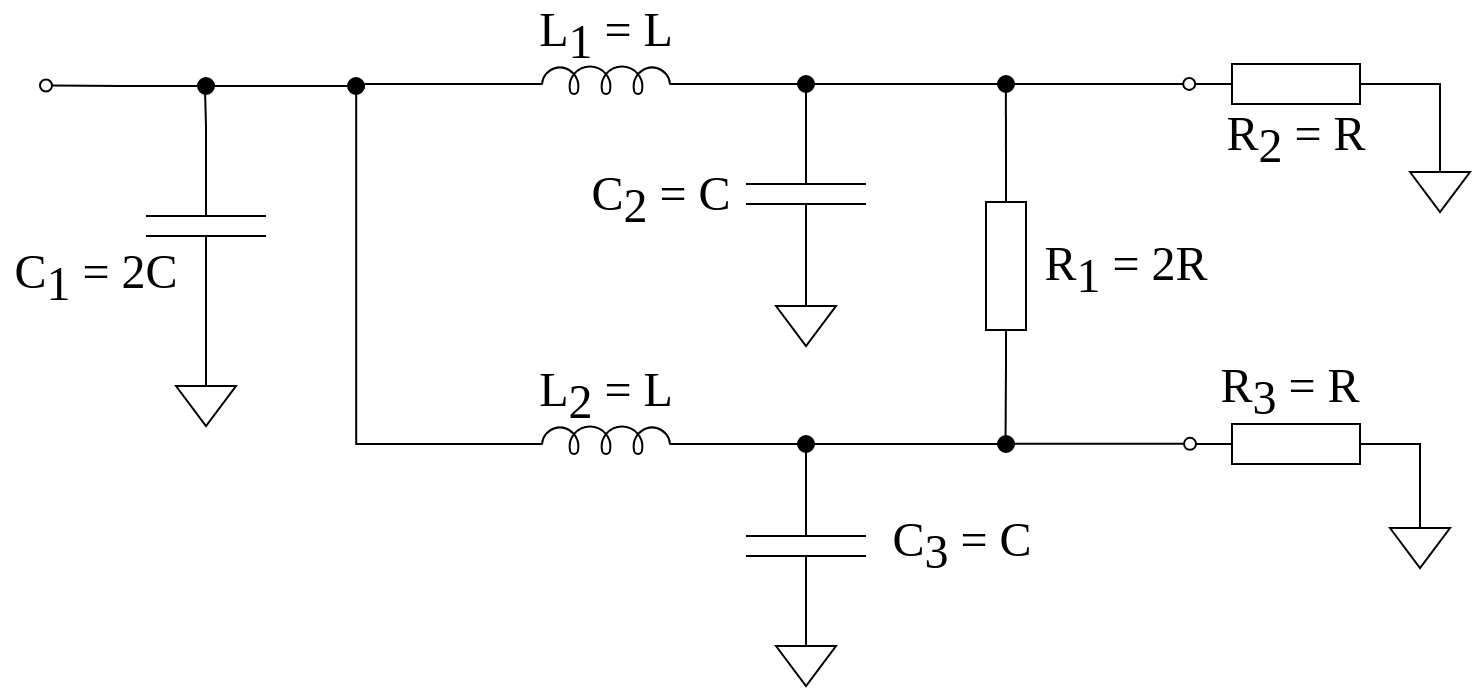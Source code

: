 <mxfile version="24.4.13" type="device">
  <diagram name="Page-1" id="AijA9dL8QZY5PD7OZAZa">
    <mxGraphModel dx="954" dy="765" grid="1" gridSize="1" guides="1" tooltips="1" connect="1" arrows="1" fold="1" page="0" pageScale="1" pageWidth="827" pageHeight="1169" math="1" shadow="0">
      <root>
        <mxCell id="0" />
        <mxCell id="1" parent="0" />
        <mxCell id="fYmon5aHTlqluAU1aPAS-7" style="edgeStyle=orthogonalEdgeStyle;rounded=0;orthogonalLoop=1;jettySize=auto;html=1;exitX=1;exitY=0.645;exitDx=0;exitDy=0;exitPerimeter=0;entryX=0.1;entryY=0.5;entryDx=0;entryDy=0;entryPerimeter=0;endArrow=none;endFill=0;" parent="1" source="fYmon5aHTlqluAU1aPAS-1" target="fYmon5aHTlqluAU1aPAS-8" edge="1">
          <mxGeometry relative="1" as="geometry">
            <mxPoint x="450" y="359" as="targetPoint" />
          </mxGeometry>
        </mxCell>
        <mxCell id="fYmon5aHTlqluAU1aPAS-1" value="" style="pointerEvents=1;verticalLabelPosition=bottom;shadow=0;dashed=0;align=center;html=1;verticalAlign=top;shape=mxgraph.electrical.inductors.inductor_5;" parent="1" vertex="1">
          <mxGeometry x="330" y="350" width="100" height="14" as="geometry" />
        </mxCell>
        <mxCell id="fYmon5aHTlqluAU1aPAS-2" value="" style="pointerEvents=1;verticalLabelPosition=bottom;shadow=0;dashed=0;align=center;html=1;verticalAlign=top;shape=mxgraph.electrical.resistors.resistor_1;" parent="1" vertex="1">
          <mxGeometry x="675" y="349" width="100" height="20" as="geometry" />
        </mxCell>
        <mxCell id="fYmon5aHTlqluAU1aPAS-3" value="" style="pointerEvents=1;verticalLabelPosition=bottom;shadow=0;dashed=0;align=center;html=1;verticalAlign=top;shape=mxgraph.electrical.capacitors.capacitor_1;direction=south;" parent="1" vertex="1">
          <mxGeometry x="150" y="380" width="60" height="100" as="geometry" />
        </mxCell>
        <mxCell id="fYmon5aHTlqluAU1aPAS-4" value="" style="pointerEvents=1;verticalLabelPosition=bottom;shadow=0;dashed=0;align=center;html=1;verticalAlign=top;shape=mxgraph.electrical.inductors.inductor_5;" parent="1" vertex="1">
          <mxGeometry x="330" y="530" width="100" height="14" as="geometry" />
        </mxCell>
        <mxCell id="fYmon5aHTlqluAU1aPAS-5" value="" style="pointerEvents=1;verticalLabelPosition=bottom;shadow=0;dashed=0;align=center;html=1;verticalAlign=top;shape=mxgraph.electrical.capacitors.capacitor_1;direction=south;" parent="1" vertex="1">
          <mxGeometry x="450" y="364" width="60" height="100" as="geometry" />
        </mxCell>
        <mxCell id="fYmon5aHTlqluAU1aPAS-6" value="" style="pointerEvents=1;verticalLabelPosition=bottom;shadow=0;dashed=0;align=center;html=1;verticalAlign=top;shape=mxgraph.electrical.capacitors.capacitor_1;direction=south;" parent="1" vertex="1">
          <mxGeometry x="450" y="540" width="60" height="100" as="geometry" />
        </mxCell>
        <mxCell id="fYmon5aHTlqluAU1aPAS-8" value="" style="verticalLabelPosition=bottom;shadow=0;dashed=0;align=center;html=1;verticalAlign=top;shape=mxgraph.electrical.logic_gates.inverting_contact;fillColor=#000000;" parent="1" vertex="1">
          <mxGeometry x="475" y="354" width="10" height="10" as="geometry" />
        </mxCell>
        <mxCell id="fYmon5aHTlqluAU1aPAS-9" style="edgeStyle=orthogonalEdgeStyle;rounded=0;orthogonalLoop=1;jettySize=auto;html=1;exitX=0;exitY=0.5;exitDx=0;exitDy=0;exitPerimeter=0;entryX=0.5;entryY=0.889;entryDx=0;entryDy=0;entryPerimeter=0;endArrow=none;endFill=0;" parent="1" source="fYmon5aHTlqluAU1aPAS-5" target="fYmon5aHTlqluAU1aPAS-8" edge="1">
          <mxGeometry relative="1" as="geometry" />
        </mxCell>
        <mxCell id="fYmon5aHTlqluAU1aPAS-11" value="" style="pointerEvents=1;verticalLabelPosition=bottom;shadow=0;dashed=0;align=center;html=1;verticalAlign=top;shape=mxgraph.electrical.resistors.resistor_1;" parent="1" vertex="1">
          <mxGeometry x="675" y="529" width="100" height="20" as="geometry" />
        </mxCell>
        <mxCell id="fYmon5aHTlqluAU1aPAS-12" value="" style="pointerEvents=1;verticalLabelPosition=bottom;shadow=0;dashed=0;align=center;html=1;verticalAlign=top;shape=mxgraph.electrical.resistors.resistor_1;direction=south;" parent="1" vertex="1">
          <mxGeometry x="570" y="400" width="20" height="100" as="geometry" />
        </mxCell>
        <mxCell id="fYmon5aHTlqluAU1aPAS-15" value="" style="verticalLabelPosition=bottom;shadow=0;dashed=0;align=center;html=1;verticalAlign=top;shape=mxgraph.electrical.logic_gates.inverting_contact;fillColor=#000000;" parent="1" vertex="1">
          <mxGeometry x="250" y="355" width="10" height="10" as="geometry" />
        </mxCell>
        <mxCell id="fYmon5aHTlqluAU1aPAS-16" style="edgeStyle=orthogonalEdgeStyle;rounded=0;orthogonalLoop=1;jettySize=auto;html=1;exitX=0;exitY=0.645;exitDx=0;exitDy=0;exitPerimeter=0;entryX=0.764;entryY=0.588;entryDx=0;entryDy=0;entryPerimeter=0;endArrow=none;endFill=0;" parent="1" source="fYmon5aHTlqluAU1aPAS-1" target="fYmon5aHTlqluAU1aPAS-15" edge="1">
          <mxGeometry relative="1" as="geometry">
            <Array as="points">
              <mxPoint x="259" y="359" />
              <mxPoint x="259" y="361" />
            </Array>
          </mxGeometry>
        </mxCell>
        <mxCell id="fYmon5aHTlqluAU1aPAS-18" style="edgeStyle=orthogonalEdgeStyle;rounded=0;orthogonalLoop=1;jettySize=auto;html=1;exitX=0;exitY=0.645;exitDx=0;exitDy=0;exitPerimeter=0;entryX=0.51;entryY=0.875;entryDx=0;entryDy=0;entryPerimeter=0;endArrow=none;endFill=0;" parent="1" source="fYmon5aHTlqluAU1aPAS-4" target="fYmon5aHTlqluAU1aPAS-15" edge="1">
          <mxGeometry relative="1" as="geometry" />
        </mxCell>
        <mxCell id="fYmon5aHTlqluAU1aPAS-19" value="" style="verticalLabelPosition=bottom;shadow=0;dashed=0;align=center;html=1;verticalAlign=top;shape=mxgraph.electrical.logic_gates.inverting_contact;fillColor=#000000;" parent="1" vertex="1">
          <mxGeometry x="575" y="354" width="10" height="10" as="geometry" />
        </mxCell>
        <mxCell id="fYmon5aHTlqluAU1aPAS-20" value="" style="verticalLabelPosition=bottom;shadow=0;dashed=0;align=center;html=1;verticalAlign=top;shape=mxgraph.electrical.logic_gates.inverting_contact;fillColor=#000000;" parent="1" vertex="1">
          <mxGeometry x="575" y="534" width="10" height="10" as="geometry" />
        </mxCell>
        <mxCell id="fYmon5aHTlqluAU1aPAS-21" style="edgeStyle=orthogonalEdgeStyle;rounded=0;orthogonalLoop=1;jettySize=auto;html=1;exitX=0.9;exitY=0.5;exitDx=0;exitDy=0;exitPerimeter=0;entryX=0.1;entryY=0.5;entryDx=0;entryDy=0;entryPerimeter=0;endArrow=none;endFill=0;" parent="1" source="fYmon5aHTlqluAU1aPAS-8" target="fYmon5aHTlqluAU1aPAS-19" edge="1">
          <mxGeometry relative="1" as="geometry" />
        </mxCell>
        <mxCell id="fYmon5aHTlqluAU1aPAS-23" value="" style="verticalLabelPosition=bottom;shadow=0;dashed=0;align=center;html=1;verticalAlign=top;shape=mxgraph.electrical.logic_gates.inverting_contact;fillColor=#000000;" parent="1" vertex="1">
          <mxGeometry x="475" y="534" width="10" height="10" as="geometry" />
        </mxCell>
        <mxCell id="fYmon5aHTlqluAU1aPAS-24" style="edgeStyle=orthogonalEdgeStyle;rounded=0;orthogonalLoop=1;jettySize=auto;html=1;exitX=1;exitY=0.645;exitDx=0;exitDy=0;exitPerimeter=0;entryX=0.1;entryY=0.5;entryDx=0;entryDy=0;entryPerimeter=0;endArrow=none;endFill=0;" parent="1" source="fYmon5aHTlqluAU1aPAS-4" target="fYmon5aHTlqluAU1aPAS-23" edge="1">
          <mxGeometry relative="1" as="geometry" />
        </mxCell>
        <mxCell id="fYmon5aHTlqluAU1aPAS-25" style="edgeStyle=orthogonalEdgeStyle;rounded=0;orthogonalLoop=1;jettySize=auto;html=1;exitX=0;exitY=0.5;exitDx=0;exitDy=0;exitPerimeter=0;entryX=0.516;entryY=0.824;entryDx=0;entryDy=0;entryPerimeter=0;endArrow=none;endFill=0;" parent="1" source="fYmon5aHTlqluAU1aPAS-6" target="fYmon5aHTlqluAU1aPAS-23" edge="1">
          <mxGeometry relative="1" as="geometry" />
        </mxCell>
        <mxCell id="fYmon5aHTlqluAU1aPAS-26" style="edgeStyle=orthogonalEdgeStyle;rounded=0;orthogonalLoop=1;jettySize=auto;html=1;exitX=0.9;exitY=0.5;exitDx=0;exitDy=0;exitPerimeter=0;entryX=0.1;entryY=0.5;entryDx=0;entryDy=0;entryPerimeter=0;endArrow=none;endFill=0;" parent="1" source="fYmon5aHTlqluAU1aPAS-23" target="fYmon5aHTlqluAU1aPAS-20" edge="1">
          <mxGeometry relative="1" as="geometry" />
        </mxCell>
        <mxCell id="fYmon5aHTlqluAU1aPAS-27" style="edgeStyle=orthogonalEdgeStyle;rounded=0;orthogonalLoop=1;jettySize=auto;html=1;exitX=1;exitY=0.5;exitDx=0;exitDy=0;exitPerimeter=0;entryX=0.477;entryY=0.211;entryDx=0;entryDy=0;entryPerimeter=0;endArrow=none;endFill=0;" parent="1" source="fYmon5aHTlqluAU1aPAS-12" target="fYmon5aHTlqluAU1aPAS-20" edge="1">
          <mxGeometry relative="1" as="geometry" />
        </mxCell>
        <mxCell id="fYmon5aHTlqluAU1aPAS-29" style="edgeStyle=orthogonalEdgeStyle;rounded=0;orthogonalLoop=1;jettySize=auto;html=1;exitX=0;exitY=0.5;exitDx=0;exitDy=0;exitPerimeter=0;entryX=0.493;entryY=0.847;entryDx=0;entryDy=0;entryPerimeter=0;endArrow=none;endFill=0;" parent="1" source="fYmon5aHTlqluAU1aPAS-12" target="fYmon5aHTlqluAU1aPAS-19" edge="1">
          <mxGeometry relative="1" as="geometry" />
        </mxCell>
        <mxCell id="fYmon5aHTlqluAU1aPAS-30" value="" style="pointerEvents=1;verticalLabelPosition=bottom;shadow=0;dashed=0;align=center;html=1;verticalAlign=top;shape=mxgraph.electrical.signal_sources.signal_ground;" parent="1" vertex="1">
          <mxGeometry x="165" y="500" width="30" height="30" as="geometry" />
        </mxCell>
        <mxCell id="fYmon5aHTlqluAU1aPAS-31" value="" style="pointerEvents=1;verticalLabelPosition=bottom;shadow=0;dashed=0;align=center;html=1;verticalAlign=top;shape=mxgraph.electrical.signal_sources.signal_ground;" parent="1" vertex="1">
          <mxGeometry x="465" y="460" width="30" height="30" as="geometry" />
        </mxCell>
        <mxCell id="fYmon5aHTlqluAU1aPAS-32" value="" style="pointerEvents=1;verticalLabelPosition=bottom;shadow=0;dashed=0;align=center;html=1;verticalAlign=top;shape=mxgraph.electrical.signal_sources.signal_ground;" parent="1" vertex="1">
          <mxGeometry x="465" y="630" width="30" height="30" as="geometry" />
        </mxCell>
        <mxCell id="fYmon5aHTlqluAU1aPAS-33" style="edgeStyle=orthogonalEdgeStyle;rounded=0;orthogonalLoop=1;jettySize=auto;html=1;exitX=1;exitY=0.5;exitDx=0;exitDy=0;exitPerimeter=0;entryX=0.5;entryY=0;entryDx=0;entryDy=0;entryPerimeter=0;endArrow=none;endFill=0;" parent="1" source="fYmon5aHTlqluAU1aPAS-5" target="fYmon5aHTlqluAU1aPAS-31" edge="1">
          <mxGeometry relative="1" as="geometry" />
        </mxCell>
        <mxCell id="fYmon5aHTlqluAU1aPAS-34" style="edgeStyle=orthogonalEdgeStyle;rounded=0;orthogonalLoop=1;jettySize=auto;html=1;exitX=1;exitY=0.5;exitDx=0;exitDy=0;exitPerimeter=0;entryX=0.5;entryY=0;entryDx=0;entryDy=0;entryPerimeter=0;endArrow=none;endFill=0;" parent="1" source="fYmon5aHTlqluAU1aPAS-6" target="fYmon5aHTlqluAU1aPAS-32" edge="1">
          <mxGeometry relative="1" as="geometry" />
        </mxCell>
        <mxCell id="fYmon5aHTlqluAU1aPAS-35" style="edgeStyle=orthogonalEdgeStyle;rounded=0;orthogonalLoop=1;jettySize=auto;html=1;exitX=1;exitY=0.5;exitDx=0;exitDy=0;exitPerimeter=0;entryX=0.5;entryY=0;entryDx=0;entryDy=0;entryPerimeter=0;endArrow=none;endFill=0;" parent="1" source="fYmon5aHTlqluAU1aPAS-3" target="fYmon5aHTlqluAU1aPAS-30" edge="1">
          <mxGeometry relative="1" as="geometry" />
        </mxCell>
        <mxCell id="fYmon5aHTlqluAU1aPAS-45" style="edgeStyle=orthogonalEdgeStyle;rounded=0;orthogonalLoop=1;jettySize=auto;html=1;exitX=0.1;exitY=0.5;exitDx=0;exitDy=0;exitPerimeter=0;endArrow=oval;endFill=0;" parent="1" source="fYmon5aHTlqluAU1aPAS-42" edge="1">
          <mxGeometry relative="1" as="geometry">
            <mxPoint x="100" y="359.75" as="targetPoint" />
            <mxPoint x="156" y="359.75" as="sourcePoint" />
          </mxGeometry>
        </mxCell>
        <mxCell id="fYmon5aHTlqluAU1aPAS-42" value="" style="verticalLabelPosition=bottom;shadow=0;dashed=0;align=center;html=1;verticalAlign=top;shape=mxgraph.electrical.logic_gates.inverting_contact;fillColor=#000000;" parent="1" vertex="1">
          <mxGeometry x="175" y="355" width="10" height="10" as="geometry" />
        </mxCell>
        <mxCell id="fYmon5aHTlqluAU1aPAS-43" style="edgeStyle=orthogonalEdgeStyle;rounded=0;orthogonalLoop=1;jettySize=auto;html=1;exitX=0.1;exitY=0.5;exitDx=0;exitDy=0;exitPerimeter=0;entryX=0.9;entryY=0.5;entryDx=0;entryDy=0;entryPerimeter=0;endArrow=none;endFill=0;" parent="1" source="fYmon5aHTlqluAU1aPAS-15" target="fYmon5aHTlqluAU1aPAS-42" edge="1">
          <mxGeometry relative="1" as="geometry" />
        </mxCell>
        <mxCell id="fYmon5aHTlqluAU1aPAS-44" style="edgeStyle=orthogonalEdgeStyle;rounded=0;orthogonalLoop=1;jettySize=auto;html=1;exitX=0;exitY=0.5;exitDx=0;exitDy=0;exitPerimeter=0;entryX=0.455;entryY=0.894;entryDx=0;entryDy=0;entryPerimeter=0;endArrow=none;endFill=0;" parent="1" source="fYmon5aHTlqluAU1aPAS-3" target="fYmon5aHTlqluAU1aPAS-42" edge="1">
          <mxGeometry relative="1" as="geometry" />
        </mxCell>
        <mxCell id="fYmon5aHTlqluAU1aPAS-47" value="&lt;font style=&quot;font-size: 24px;&quot; face=&quot;Times New Roman&quot;&gt;C&lt;sub style=&quot;font-size: 24px;&quot;&gt;1&lt;/sub&gt; = 2C&lt;/font&gt;" style="text;strokeColor=none;align=center;fillColor=none;html=1;verticalAlign=middle;whiteSpace=wrap;rounded=0;fontSize=24;" parent="1" vertex="1">
          <mxGeometry x="77" y="441" width="96" height="30" as="geometry" />
        </mxCell>
        <mxCell id="fYmon5aHTlqluAU1aPAS-48" value="&lt;font style=&quot;font-size: 24px;&quot; face=&quot;Times New Roman&quot;&gt;C&lt;/font&gt;&lt;font style=&quot;font-size: 24px;&quot; face=&quot;Times New Roman&quot;&gt;&lt;span style=&quot;font-size: 24px;&quot;&gt;&lt;sub style=&quot;font-size: 24px;&quot;&gt;2&lt;/sub&gt;&lt;/span&gt;&lt;span style=&quot;font-size: 24px;&quot;&gt;&amp;nbsp;= C&lt;/span&gt;&lt;/font&gt;" style="text;strokeColor=none;align=center;fillColor=none;html=1;verticalAlign=middle;whiteSpace=wrap;rounded=0;fontSize=24;" parent="1" vertex="1">
          <mxGeometry x="348" y="402" width="119" height="30" as="geometry" />
        </mxCell>
        <mxCell id="fYmon5aHTlqluAU1aPAS-49" value="&lt;font style=&quot;font-size: 24px;&quot; face=&quot;Times New Roman&quot;&gt;&lt;span style=&quot;font-size: 24px;&quot;&gt;C&lt;sub style=&quot;font-size: 24px;&quot;&gt;3&lt;/sub&gt; = C&lt;/span&gt;&lt;/font&gt;" style="text;strokeColor=none;align=center;fillColor=none;html=1;verticalAlign=middle;whiteSpace=wrap;rounded=0;fontSize=24;" parent="1" vertex="1">
          <mxGeometry x="513" y="577.5" width="90" height="25" as="geometry" />
        </mxCell>
        <mxCell id="fYmon5aHTlqluAU1aPAS-50" value="&lt;font style=&quot;font-size: 24px;&quot; face=&quot;Times New Roman&quot;&gt;&lt;span style=&quot;font-size: 24px;&quot;&gt;R&lt;sub style=&quot;font-size: 24px;&quot;&gt;1&lt;/sub&gt; = 2R&lt;/span&gt;&lt;/font&gt;" style="text;strokeColor=none;align=center;fillColor=none;html=1;verticalAlign=middle;whiteSpace=wrap;rounded=0;fontSize=24;" parent="1" vertex="1">
          <mxGeometry x="595" y="442" width="90" height="20" as="geometry" />
        </mxCell>
        <mxCell id="fYmon5aHTlqluAU1aPAS-51" value="&lt;font style=&quot;font-size: 24px;&quot; face=&quot;Times New Roman&quot;&gt;&lt;span style=&quot;font-size: 24px;&quot;&gt;R&lt;/span&gt;&lt;span style=&quot;font-size: 24px;&quot;&gt;&lt;sub style=&quot;font-size: 24px;&quot;&gt;2&lt;/sub&gt;&lt;/span&gt;&lt;span style=&quot;font-size: 24px;&quot;&gt;&amp;nbsp;= R&lt;/span&gt;&lt;/font&gt;" style="text;strokeColor=none;align=center;fillColor=none;html=1;verticalAlign=middle;whiteSpace=wrap;rounded=0;fontSize=24;" parent="1" vertex="1">
          <mxGeometry x="680" y="377" width="90" height="20" as="geometry" />
        </mxCell>
        <mxCell id="fYmon5aHTlqluAU1aPAS-52" value="&lt;font style=&quot;font-size: 24px;&quot; face=&quot;Times New Roman&quot;&gt;&lt;span style=&quot;font-size: 24px;&quot;&gt;R&lt;sub style=&quot;font-size: 24px;&quot;&gt;3&lt;/sub&gt;&amp;nbsp;= R&lt;/span&gt;&lt;/font&gt;" style="text;strokeColor=none;align=center;fillColor=none;html=1;verticalAlign=middle;whiteSpace=wrap;rounded=0;fontSize=24;" parent="1" vertex="1">
          <mxGeometry x="677" y="503" width="90" height="20" as="geometry" />
        </mxCell>
        <mxCell id="fYmon5aHTlqluAU1aPAS-53" value="&lt;font style=&quot;font-size: 24px;&quot; face=&quot;Times New Roman&quot;&gt;&lt;span style=&quot;font-size: 24px;&quot;&gt;L&lt;/span&gt;&lt;span style=&quot;font-size: 24px;&quot;&gt;&lt;sub style=&quot;font-size: 24px;&quot;&gt;2&lt;/sub&gt;&lt;/span&gt;&lt;span style=&quot;font-size: 24px;&quot;&gt;&amp;nbsp;= L&lt;/span&gt;&lt;/font&gt;" style="text;strokeColor=none;align=center;fillColor=none;html=1;verticalAlign=middle;whiteSpace=wrap;rounded=0;fontSize=24;" parent="1" vertex="1">
          <mxGeometry x="345" y="500" width="70" height="30" as="geometry" />
        </mxCell>
        <mxCell id="fYmon5aHTlqluAU1aPAS-54" value="&lt;font style=&quot;font-size: 24px;&quot; face=&quot;Times New Roman&quot;&gt;&lt;span style=&quot;font-size: 24px;&quot;&gt;L&lt;sub style=&quot;font-size: 24px;&quot;&gt;1&lt;/sub&gt; = L&lt;/span&gt;&lt;/font&gt;" style="text;strokeColor=none;align=center;fillColor=none;html=1;verticalAlign=middle;whiteSpace=wrap;rounded=0;fontSize=24;" parent="1" vertex="1">
          <mxGeometry x="345" y="320" width="70" height="30" as="geometry" />
        </mxCell>
        <mxCell id="fYmon5aHTlqluAU1aPAS-55" style="edgeStyle=orthogonalEdgeStyle;rounded=0;orthogonalLoop=1;jettySize=auto;html=1;exitX=0.9;exitY=0.5;exitDx=0;exitDy=0;exitPerimeter=0;entryX=0;entryY=0.5;entryDx=0;entryDy=0;entryPerimeter=0;endArrow=oval;endFill=0;" parent="1" edge="1">
          <mxGeometry relative="1" as="geometry">
            <mxPoint x="581" y="538.92" as="sourcePoint" />
            <mxPoint x="672" y="538.92" as="targetPoint" />
          </mxGeometry>
        </mxCell>
        <mxCell id="fYmon5aHTlqluAU1aPAS-56" style="edgeStyle=orthogonalEdgeStyle;rounded=0;orthogonalLoop=1;jettySize=auto;html=1;exitX=0.9;exitY=0.5;exitDx=0;exitDy=0;exitPerimeter=0;entryX=-0.034;entryY=0.498;entryDx=0;entryDy=0;entryPerimeter=0;endArrow=oval;endFill=0;" parent="1" source="fYmon5aHTlqluAU1aPAS-19" target="fYmon5aHTlqluAU1aPAS-2" edge="1">
          <mxGeometry relative="1" as="geometry" />
        </mxCell>
        <mxCell id="fYmon5aHTlqluAU1aPAS-57" value="" style="pointerEvents=1;verticalLabelPosition=bottom;shadow=0;dashed=0;align=center;html=1;verticalAlign=top;shape=mxgraph.electrical.signal_sources.signal_ground;" parent="1" vertex="1">
          <mxGeometry x="772" y="571" width="30" height="30" as="geometry" />
        </mxCell>
        <mxCell id="fYmon5aHTlqluAU1aPAS-58" value="" style="pointerEvents=1;verticalLabelPosition=bottom;shadow=0;dashed=0;align=center;html=1;verticalAlign=top;shape=mxgraph.electrical.signal_sources.signal_ground;" parent="1" vertex="1">
          <mxGeometry x="782" y="393" width="30" height="30" as="geometry" />
        </mxCell>
        <mxCell id="fYmon5aHTlqluAU1aPAS-59" style="edgeStyle=orthogonalEdgeStyle;rounded=0;orthogonalLoop=1;jettySize=auto;html=1;exitX=1;exitY=0.5;exitDx=0;exitDy=0;exitPerimeter=0;entryX=0.5;entryY=0;entryDx=0;entryDy=0;entryPerimeter=0;endArrow=none;endFill=0;" parent="1" source="fYmon5aHTlqluAU1aPAS-2" target="fYmon5aHTlqluAU1aPAS-58" edge="1">
          <mxGeometry relative="1" as="geometry" />
        </mxCell>
        <mxCell id="fYmon5aHTlqluAU1aPAS-60" style="edgeStyle=orthogonalEdgeStyle;rounded=0;orthogonalLoop=1;jettySize=auto;html=1;exitX=1;exitY=0.5;exitDx=0;exitDy=0;exitPerimeter=0;entryX=0.5;entryY=0;entryDx=0;entryDy=0;entryPerimeter=0;endArrow=none;endFill=0;" parent="1" source="fYmon5aHTlqluAU1aPAS-11" target="fYmon5aHTlqluAU1aPAS-57" edge="1">
          <mxGeometry relative="1" as="geometry" />
        </mxCell>
      </root>
    </mxGraphModel>
  </diagram>
</mxfile>
